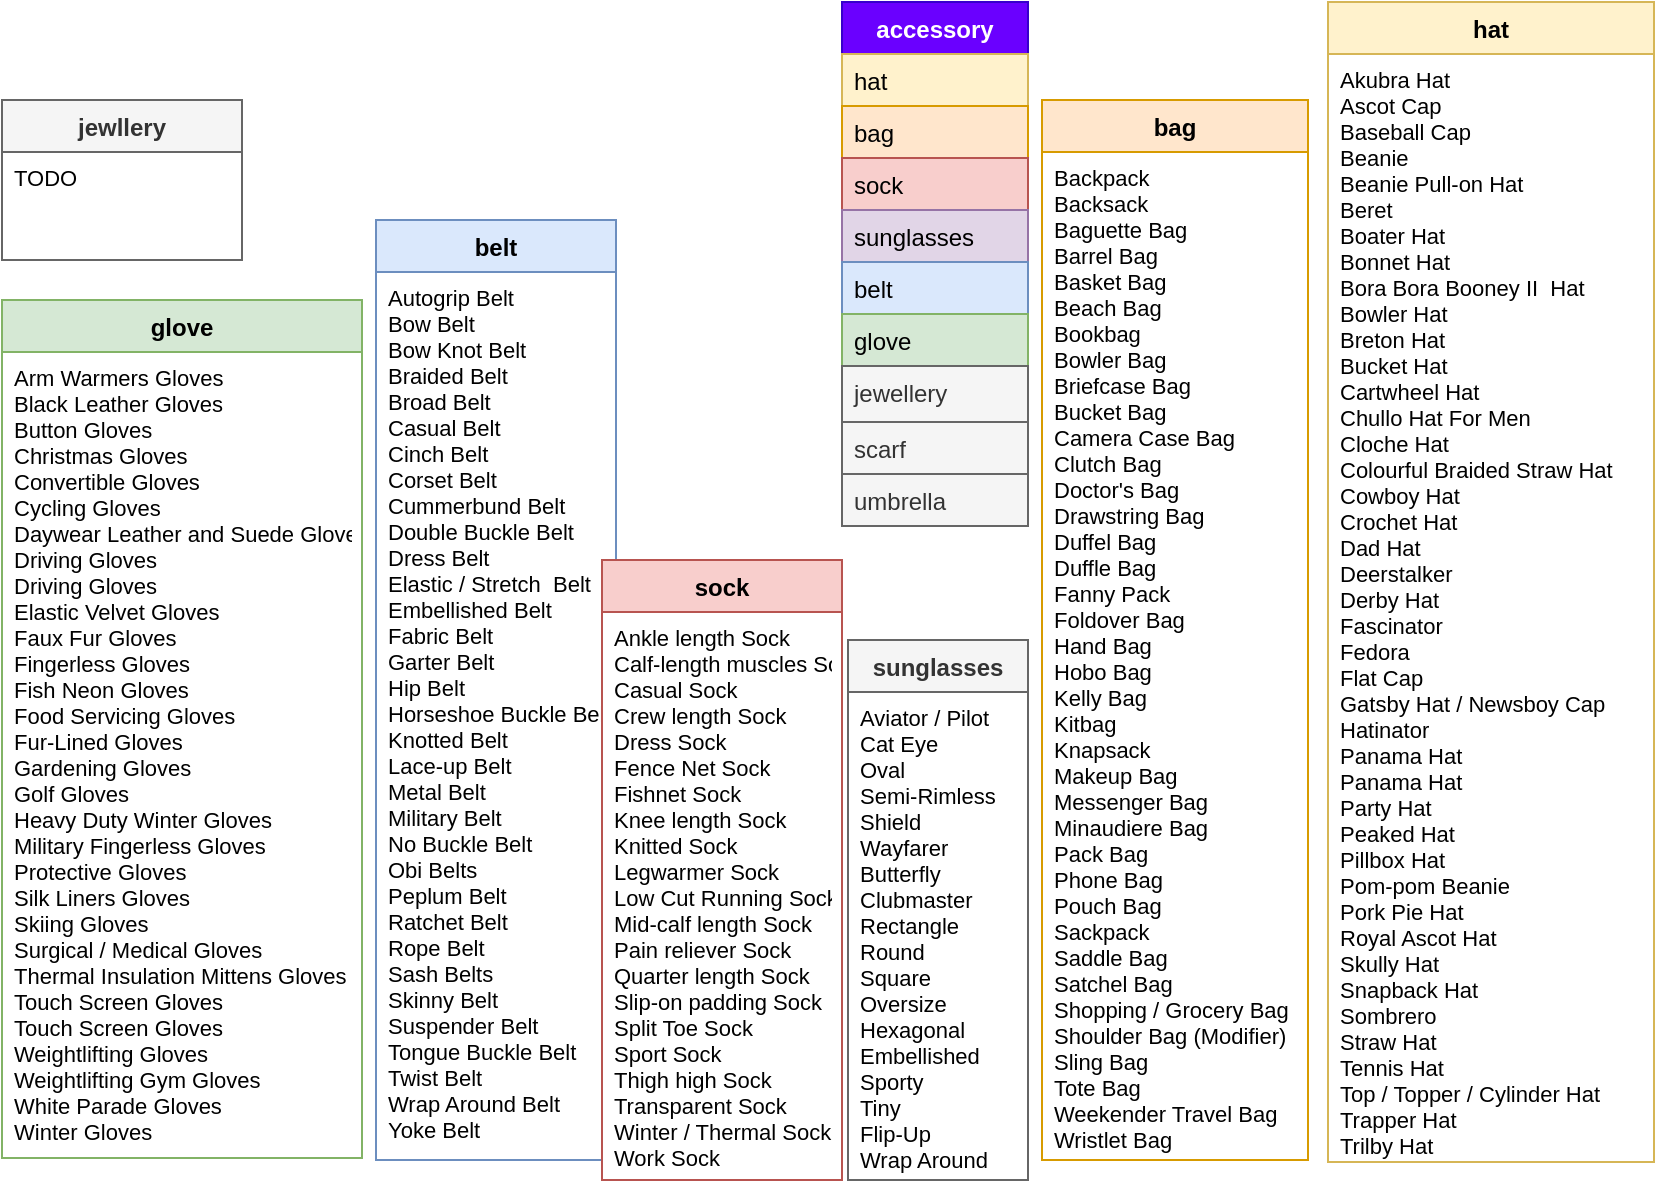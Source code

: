 <mxfile version="13.0.3" type="device"><diagram id="LFHs0TMcaCjF2szIKzrM" name="Page-1"><mxGraphModel dx="1913" dy="4406" grid="1" gridSize="10" guides="1" tooltips="1" connect="1" arrows="1" fold="1" page="1" pageScale="1" pageWidth="827" pageHeight="600" math="0" shadow="0"><root><mxCell id="0"/><mxCell id="1" parent="0"/><mxCell id="IafdLqkfLCLfOA5mvyWK-10" value="bag" style="swimlane;fontStyle=1;align=center;verticalAlign=top;childLayout=stackLayout;horizontal=1;startSize=26;horizontalStack=0;resizeParent=1;resizeLast=0;collapsible=1;marginBottom=0;rounded=0;shadow=0;strokeWidth=1;swimlaneFillColor=#ffffff;fillColor=#ffe6cc;strokeColor=#d79b00;" parent="1" vertex="1"><mxGeometry x="-307" y="-3550" width="133" height="530" as="geometry"><mxRectangle x="240" y="268" width="160" height="26" as="alternateBounds"/></mxGeometry></mxCell><mxCell id="IafdLqkfLCLfOA5mvyWK-11" value="Backpack&#10;Backsack&#10;Baguette Bag&#10;Barrel Bag&#10;Basket Bag&#10;Beach Bag&#10;Bookbag&#10;Bowler Bag&#10;Briefcase Bag&#10;Bucket Bag&#10;Camera Case Bag&#10;Clutch Bag&#10;Doctor's Bag&#10;Drawstring Bag&#10;Duffel Bag&#10;Duffle Bag&#10;Fanny Pack&#10;Foldover Bag&#10;Hand Bag&#10;Hobo Bag&#10;Kelly Bag&#10;Kitbag&#10;Knapsack&#10;Makeup Bag&#10;Messenger Bag&#10;Minaudiere Bag&#10;Pack Bag&#10;Phone Bag&#10;Pouch Bag&#10;Sackpack&#10;Saddle Bag&#10;Satchel Bag&#10;Shopping / Grocery Bag&#10;Shoulder Bag (Modifier)&#10;Sling Bag&#10;Tote Bag&#10;Weekender Travel Bag&#10;Wristlet Bag" style="text;align=left;verticalAlign=top;spacingLeft=4;spacingRight=4;overflow=hidden;rotatable=0;points=[[0,0.5],[1,0.5]];portConstraint=eastwest;fontSize=11;" parent="IafdLqkfLCLfOA5mvyWK-10" vertex="1"><mxGeometry y="26" width="133" height="504" as="geometry"/></mxCell><mxCell id="IafdLqkfLCLfOA5mvyWK-8" value="glove" style="swimlane;fontStyle=1;align=center;verticalAlign=top;childLayout=stackLayout;horizontal=1;startSize=26;horizontalStack=0;resizeParent=1;resizeLast=0;collapsible=1;marginBottom=0;rounded=0;shadow=0;strokeWidth=1;swimlaneFillColor=#ffffff;fillColor=#d5e8d4;strokeColor=#82b366;" parent="1" vertex="1"><mxGeometry x="-827" y="-3450" width="180" height="429" as="geometry"><mxRectangle x="240" y="268" width="160" height="26" as="alternateBounds"/></mxGeometry></mxCell><mxCell id="IafdLqkfLCLfOA5mvyWK-9" value="Arm Warmers Gloves&#10;Black Leather Gloves&#10;Button Gloves&#10;Christmas Gloves&#10;Convertible Gloves&#10;Cycling Gloves&#10;Daywear Leather and Suede Gloves&#10;Driving Gloves&#10;Driving Gloves&#10;Elastic Velvet Gloves&#10;Faux Fur Gloves&#10;Fingerless Gloves&#10;Fish Neon Gloves&#10;Food Servicing Gloves&#10;Fur-Lined Gloves&#10;Gardening Gloves&#10;Golf Gloves&#10;Heavy Duty Winter Gloves&#10;Military Fingerless Gloves&#10;Protective Gloves&#10;Silk Liners Gloves&#10;Skiing Gloves&#10;Surgical / Medical Gloves&#10;Thermal Insulation Mittens Gloves&#10;Touch Screen Gloves&#10;Touch Screen Gloves&#10;Weightlifting Gloves&#10;Weightlifting Gym Gloves&#10;White Parade Gloves&#10;Winter Gloves" style="text;align=left;verticalAlign=top;spacingLeft=4;spacingRight=4;overflow=hidden;rotatable=0;points=[[0,0.5],[1,0.5]];portConstraint=eastwest;fontSize=11;" parent="IafdLqkfLCLfOA5mvyWK-8" vertex="1"><mxGeometry y="26" width="180" height="394" as="geometry"/></mxCell><mxCell id="E39O4zLSXras-P-nIpfG-2" value="belt" style="swimlane;fontStyle=1;align=center;verticalAlign=top;childLayout=stackLayout;horizontal=1;startSize=26;horizontalStack=0;resizeParent=1;resizeLast=0;collapsible=1;marginBottom=0;rounded=0;shadow=0;strokeWidth=1;swimlaneFillColor=#ffffff;fillColor=#dae8fc;strokeColor=#6c8ebf;" parent="1" vertex="1"><mxGeometry x="-640" y="-3490" width="120" height="470" as="geometry"><mxRectangle x="240" y="268" width="160" height="26" as="alternateBounds"/></mxGeometry></mxCell><mxCell id="E39O4zLSXras-P-nIpfG-3" value="Autogrip Belt&#10;Bow Belt&#10;Bow Knot Belt&#10;Braided Belt&#10;Broad Belt&#10;Casual Belt&#10;Cinch Belt&#10;Corset Belt&#10;Cummerbund Belt&#10;Double Buckle Belt&#10;Dress Belt&#10;Elastic / Stretch  Belt&#10;Embellished Belt&#10;Fabric Belt&#10;Garter Belt&#10;Hip Belt&#10;Horseshoe Buckle Belt&#10;Knotted Belt&#10;Lace-up Belt&#10;Metal Belt&#10;Military Belt&#10;No Buckle Belt&#10;Obi Belts&#10;Peplum Belt&#10;Ratchet Belt&#10;Rope Belt&#10;Sash Belts&#10;Skinny Belt&#10;Suspender Belt&#10;Tongue Buckle Belt&#10;Twist Belt&#10;Wrap Around Belt&#10;Yoke Belt" style="text;align=left;verticalAlign=top;spacingLeft=4;spacingRight=4;overflow=hidden;rotatable=0;points=[[0,0.5],[1,0.5]];portConstraint=eastwest;fontSize=11;" parent="E39O4zLSXras-P-nIpfG-2" vertex="1"><mxGeometry y="26" width="120" height="444" as="geometry"/></mxCell><mxCell id="ygqolTDkO-U1Jq4TfPTe-3" value="jewllery" style="swimlane;fontStyle=1;align=center;verticalAlign=top;childLayout=stackLayout;horizontal=1;startSize=26;horizontalStack=0;resizeParent=1;resizeLast=0;collapsible=1;marginBottom=0;rounded=0;shadow=0;strokeWidth=1;swimlaneFillColor=#ffffff;fillColor=#f5f5f5;strokeColor=#666666;fontColor=#333333;" parent="1" vertex="1"><mxGeometry x="-827" y="-3550" width="120" height="80" as="geometry"><mxRectangle x="240" y="268" width="160" height="26" as="alternateBounds"/></mxGeometry></mxCell><mxCell id="ygqolTDkO-U1Jq4TfPTe-4" value="TODO" style="text;align=left;verticalAlign=top;spacingLeft=4;spacingRight=4;overflow=hidden;rotatable=0;points=[[0,0.5],[1,0.5]];portConstraint=eastwest;fontSize=11;" parent="ygqolTDkO-U1Jq4TfPTe-3" vertex="1"><mxGeometry y="26" width="120" height="54" as="geometry"/></mxCell><mxCell id="IafdLqkfLCLfOA5mvyWK-6" value="hat" style="swimlane;fontStyle=1;align=center;verticalAlign=top;childLayout=stackLayout;horizontal=1;startSize=26;horizontalStack=0;resizeParent=1;resizeLast=0;collapsible=1;marginBottom=0;rounded=0;shadow=0;strokeWidth=1;swimlaneFillColor=#ffffff;fillColor=#fff2cc;strokeColor=#d6b656;" parent="1" vertex="1"><mxGeometry x="-164" y="-3599" width="163" height="580" as="geometry"><mxRectangle x="240" y="268" width="160" height="26" as="alternateBounds"/></mxGeometry></mxCell><mxCell id="IafdLqkfLCLfOA5mvyWK-7" value="Akubra Hat&#10;Ascot Cap&#10;Baseball Cap&#10;Beanie&#10;Beanie Pull-on Hat&#10;Beret&#10;Boater Hat&#10;Bonnet Hat&#10;Bora Bora Booney II  Hat&#10;Bowler Hat&#10;Breton Hat&#10;Bucket Hat&#10;Cartwheel Hat&#10;Chullo Hat For Men&#10;Cloche Hat&#10;Colourful Braided Straw Hat&#10;Cowboy Hat&#10;Crochet Hat&#10;Dad Hat&#10;Deerstalker&#10;Derby Hat&#10;Fascinator&#10;Fedora&#10;Flat Cap&#10;Gatsby Hat / Newsboy Cap&#10;Hatinator&#10;Panama Hat&#10;Panama Hat&#10;Party Hat&#10;Peaked Hat&#10;Pillbox Hat&#10;Pom-pom Beanie&#10;Pork Pie Hat&#10;Royal Ascot Hat&#10;Skully Hat&#10;Snapback Hat&#10;Sombrero&#10;Straw Hat&#10;Tennis Hat&#10;Top / Topper / Cylinder Hat&#10;Trapper Hat&#10;Trilby Hat" style="text;align=left;verticalAlign=top;spacingLeft=4;spacingRight=4;overflow=hidden;rotatable=0;points=[[0,0.5],[1,0.5]];portConstraint=eastwest;fontSize=11;" parent="IafdLqkfLCLfOA5mvyWK-6" vertex="1"><mxGeometry y="26" width="163" height="554" as="geometry"/></mxCell><mxCell id="SQ16NGfDLh1wtVHYjpdO-19" value="accessory" style="swimlane;fontStyle=1;align=center;verticalAlign=top;childLayout=stackLayout;horizontal=1;startSize=26;horizontalStack=0;resizeParent=1;resizeLast=0;collapsible=1;marginBottom=0;rounded=0;shadow=0;strokeWidth=1;fillColor=#6a00ff;strokeColor=#3700CC;fontColor=#ffffff;" parent="1" vertex="1"><mxGeometry x="-407" y="-3599" width="93" height="262" as="geometry"><mxRectangle x="140" y="40" width="160" height="26" as="alternateBounds"/></mxGeometry></mxCell><mxCell id="SQ16NGfDLh1wtVHYjpdO-21" value="hat" style="text;align=left;verticalAlign=top;spacingLeft=4;spacingRight=4;overflow=hidden;rotatable=0;points=[[0,0.5],[1,0.5]];portConstraint=eastwest;rounded=0;shadow=0;html=0;fillColor=#fff2cc;strokeColor=#d6b656;" parent="SQ16NGfDLh1wtVHYjpdO-19" vertex="1"><mxGeometry y="26" width="93" height="26" as="geometry"/></mxCell><mxCell id="SQ16NGfDLh1wtVHYjpdO-20" value="bag" style="text;align=left;verticalAlign=top;spacingLeft=4;spacingRight=4;overflow=hidden;rotatable=0;points=[[0,0.5],[1,0.5]];portConstraint=eastwest;fillColor=#ffe6cc;strokeColor=#d79b00;" parent="SQ16NGfDLh1wtVHYjpdO-19" vertex="1"><mxGeometry y="52" width="93" height="26" as="geometry"/></mxCell><mxCell id="IafdLqkfLCLfOA5mvyWK-32" value="sock" style="text;align=left;verticalAlign=top;spacingLeft=4;spacingRight=4;overflow=hidden;rotatable=0;points=[[0,0.5],[1,0.5]];portConstraint=eastwest;fillColor=#f8cecc;strokeColor=#b85450;" parent="SQ16NGfDLh1wtVHYjpdO-19" vertex="1"><mxGeometry y="78" width="93" height="26" as="geometry"/></mxCell><mxCell id="SQ16NGfDLh1wtVHYjpdO-23" value="sunglasses" style="text;align=left;verticalAlign=top;spacingLeft=4;spacingRight=4;overflow=hidden;rotatable=0;points=[[0,0.5],[1,0.5]];portConstraint=eastwest;fillColor=#e1d5e7;strokeColor=#9673a6;" parent="SQ16NGfDLh1wtVHYjpdO-19" vertex="1"><mxGeometry y="104" width="93" height="26" as="geometry"/></mxCell><mxCell id="SQ16NGfDLh1wtVHYjpdO-27" value="belt" style="text;align=left;verticalAlign=top;spacingLeft=4;spacingRight=4;overflow=hidden;rotatable=0;points=[[0,0.5],[1,0.5]];portConstraint=eastwest;fillColor=#dae8fc;strokeColor=#6c8ebf;" parent="SQ16NGfDLh1wtVHYjpdO-19" vertex="1"><mxGeometry y="130" width="93" height="26" as="geometry"/></mxCell><mxCell id="SQ16NGfDLh1wtVHYjpdO-26" value="glove" style="text;align=left;verticalAlign=top;spacingLeft=4;spacingRight=4;overflow=hidden;rotatable=0;points=[[0,0.5],[1,0.5]];portConstraint=eastwest;fillColor=#d5e8d4;strokeColor=#82b366;" parent="SQ16NGfDLh1wtVHYjpdO-19" vertex="1"><mxGeometry y="156" width="93" height="26" as="geometry"/></mxCell><mxCell id="SQ16NGfDLh1wtVHYjpdO-24" value="jewellery" style="text;align=left;verticalAlign=top;spacingLeft=4;spacingRight=4;overflow=hidden;rotatable=0;points=[[0,0.5],[1,0.5]];portConstraint=eastwest;fillColor=#f5f5f5;strokeColor=#666666;fontColor=#333333;" parent="SQ16NGfDLh1wtVHYjpdO-19" vertex="1"><mxGeometry y="182" width="93" height="28" as="geometry"/></mxCell><mxCell id="CSVKlHDQpJBU_WOjE3g1-1" value="scarf" style="text;align=left;verticalAlign=top;spacingLeft=4;spacingRight=4;overflow=hidden;rotatable=0;points=[[0,0.5],[1,0.5]];portConstraint=eastwest;fillColor=#f5f5f5;strokeColor=#666666;fontColor=#333333;" vertex="1" parent="SQ16NGfDLh1wtVHYjpdO-19"><mxGeometry y="210" width="93" height="26" as="geometry"/></mxCell><mxCell id="CSVKlHDQpJBU_WOjE3g1-2" value="umbrella" style="text;align=left;verticalAlign=top;spacingLeft=4;spacingRight=4;overflow=hidden;rotatable=0;points=[[0,0.5],[1,0.5]];portConstraint=eastwest;fillColor=#f5f5f5;strokeColor=#666666;fontColor=#333333;" vertex="1" parent="SQ16NGfDLh1wtVHYjpdO-19"><mxGeometry y="236" width="93" height="26" as="geometry"/></mxCell><mxCell id="IafdLqkfLCLfOA5mvyWK-15" value="sock" style="swimlane;fontStyle=1;align=center;verticalAlign=top;childLayout=stackLayout;horizontal=1;startSize=26;horizontalStack=0;resizeParent=1;resizeLast=0;collapsible=1;marginBottom=0;rounded=0;shadow=0;strokeWidth=1;swimlaneFillColor=#ffffff;fillColor=#f8cecc;strokeColor=#b85450;" parent="1" vertex="1"><mxGeometry x="-527" y="-3320" width="120" height="310" as="geometry"><mxRectangle x="240" y="268" width="160" height="26" as="alternateBounds"/></mxGeometry></mxCell><mxCell id="IafdLqkfLCLfOA5mvyWK-16" value="Ankle length Sock&#10;Calf-length muscles Sock&#10;Casual Sock&#10;Crew length Sock&#10;Dress Sock&#10;Fence Net Sock&#10;Fishnet Sock&#10;Knee length Sock&#10;Knitted Sock&#10;Legwarmer Sock&#10;Low Cut Running Sock&#10;Mid-calf length Sock&#10;Pain reliever Sock&#10;Quarter length Sock&#10;Slip-on padding Sock&#10;Split Toe Sock&#10;Sport Sock&#10;Thigh high Sock&#10;Transparent Sock&#10;Winter / Thermal Sock&#10;Work Sock" style="text;align=left;verticalAlign=top;spacingLeft=4;spacingRight=4;overflow=hidden;rotatable=0;points=[[0,0.5],[1,0.5]];portConstraint=eastwest;fontSize=11;" parent="IafdLqkfLCLfOA5mvyWK-15" vertex="1"><mxGeometry y="26" width="120" height="284" as="geometry"/></mxCell><mxCell id="ygqolTDkO-U1Jq4TfPTe-1" value="sunglasses" style="swimlane;fontStyle=1;align=center;verticalAlign=top;childLayout=stackLayout;horizontal=1;startSize=26;horizontalStack=0;resizeParent=1;resizeLast=0;collapsible=1;marginBottom=0;rounded=0;shadow=0;strokeWidth=1;swimlaneFillColor=#ffffff;fillColor=#f5f5f5;strokeColor=#666666;fontColor=#333333;" parent="1" vertex="1"><mxGeometry x="-404" y="-3280" width="90" height="270" as="geometry"><mxRectangle x="240" y="268" width="160" height="26" as="alternateBounds"/></mxGeometry></mxCell><mxCell id="ygqolTDkO-U1Jq4TfPTe-2" value="Aviator / Pilot&#10;Cat Eye&#10;Oval&#10;Semi-Rimless&#10;Shield&#10;Wayfarer&#10;Butterfly&#10;Clubmaster&#10;Rectangle&#10;Round&#10;Square&#10;Oversize&#10;Hexagonal&#10;Embellished&#10;Sporty&#10;Tiny&#10;Flip-Up&#10;Wrap Around" style="text;align=left;verticalAlign=top;spacingLeft=4;spacingRight=4;overflow=hidden;rotatable=0;points=[[0,0.5],[1,0.5]];portConstraint=eastwest;fontSize=11;" parent="ygqolTDkO-U1Jq4TfPTe-1" vertex="1"><mxGeometry y="26" width="90" height="244" as="geometry"/></mxCell></root></mxGraphModel></diagram></mxfile>